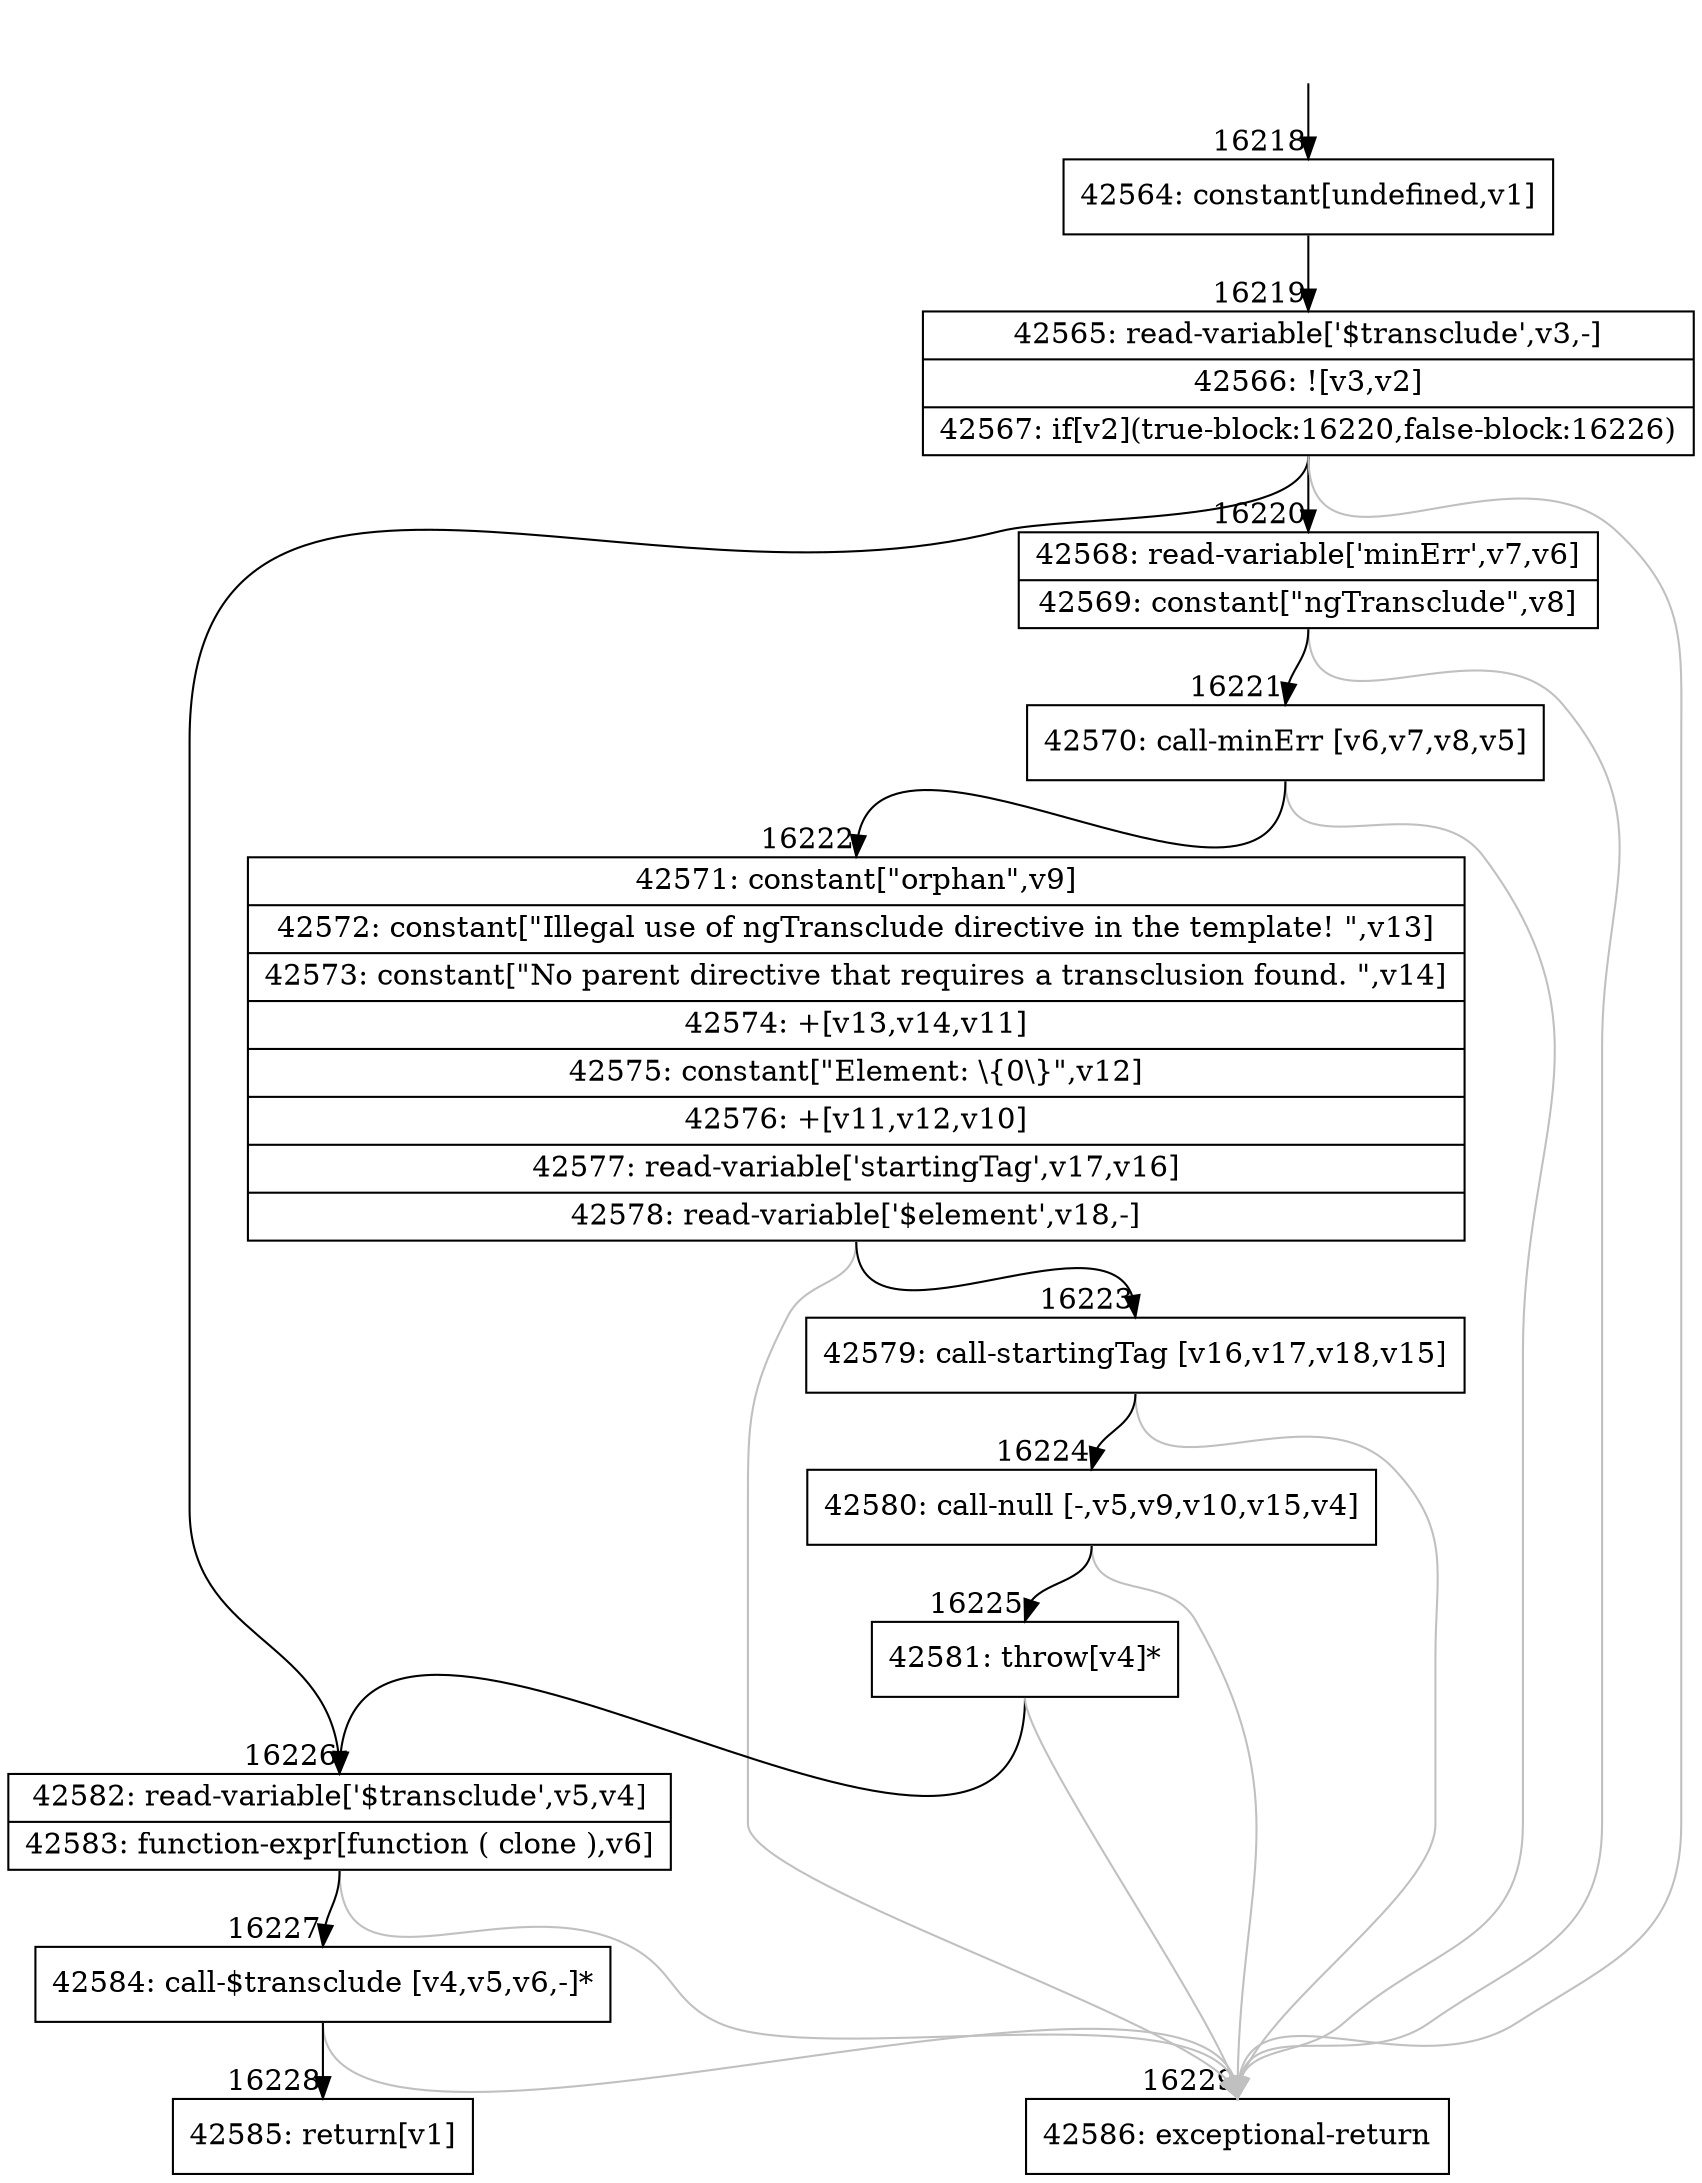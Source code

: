digraph {
rankdir="TD"
BB_entry1303[shape=none,label=""];
BB_entry1303 -> BB16218 [tailport=s, headport=n, headlabel="    16218"]
BB16218 [shape=record label="{42564: constant[undefined,v1]}" ] 
BB16218 -> BB16219 [tailport=s, headport=n, headlabel="      16219"]
BB16219 [shape=record label="{42565: read-variable['$transclude',v3,-]|42566: ![v3,v2]|42567: if[v2](true-block:16220,false-block:16226)}" ] 
BB16219 -> BB16220 [tailport=s, headport=n, headlabel="      16220"]
BB16219 -> BB16226 [tailport=s, headport=n, headlabel="      16226"]
BB16219 -> BB16229 [tailport=s, headport=n, color=gray, headlabel="      16229"]
BB16220 [shape=record label="{42568: read-variable['minErr',v7,v6]|42569: constant[\"ngTransclude\",v8]}" ] 
BB16220 -> BB16221 [tailport=s, headport=n, headlabel="      16221"]
BB16220 -> BB16229 [tailport=s, headport=n, color=gray]
BB16221 [shape=record label="{42570: call-minErr [v6,v7,v8,v5]}" ] 
BB16221 -> BB16222 [tailport=s, headport=n, headlabel="      16222"]
BB16221 -> BB16229 [tailport=s, headport=n, color=gray]
BB16222 [shape=record label="{42571: constant[\"orphan\",v9]|42572: constant[\"Illegal use of ngTransclude directive in the template! \",v13]|42573: constant[\"No parent directive that requires a transclusion found. \",v14]|42574: +[v13,v14,v11]|42575: constant[\"Element: \\\{0\\\}\",v12]|42576: +[v11,v12,v10]|42577: read-variable['startingTag',v17,v16]|42578: read-variable['$element',v18,-]}" ] 
BB16222 -> BB16223 [tailport=s, headport=n, headlabel="      16223"]
BB16222 -> BB16229 [tailport=s, headport=n, color=gray]
BB16223 [shape=record label="{42579: call-startingTag [v16,v17,v18,v15]}" ] 
BB16223 -> BB16224 [tailport=s, headport=n, headlabel="      16224"]
BB16223 -> BB16229 [tailport=s, headport=n, color=gray]
BB16224 [shape=record label="{42580: call-null [-,v5,v9,v10,v15,v4]}" ] 
BB16224 -> BB16225 [tailport=s, headport=n, headlabel="      16225"]
BB16224 -> BB16229 [tailport=s, headport=n, color=gray]
BB16225 [shape=record label="{42581: throw[v4]*}" ] 
BB16225 -> BB16226 [tailport=s, headport=n]
BB16225 -> BB16229 [tailport=s, headport=n, color=gray]
BB16226 [shape=record label="{42582: read-variable['$transclude',v5,v4]|42583: function-expr[function ( clone ),v6]}" ] 
BB16226 -> BB16227 [tailport=s, headport=n, headlabel="      16227"]
BB16226 -> BB16229 [tailport=s, headport=n, color=gray]
BB16227 [shape=record label="{42584: call-$transclude [v4,v5,v6,-]*}" ] 
BB16227 -> BB16228 [tailport=s, headport=n, headlabel="      16228"]
BB16227 -> BB16229 [tailport=s, headport=n, color=gray]
BB16228 [shape=record label="{42585: return[v1]}" ] 
BB16229 [shape=record label="{42586: exceptional-return}" ] 
//#$~ 27882
}

